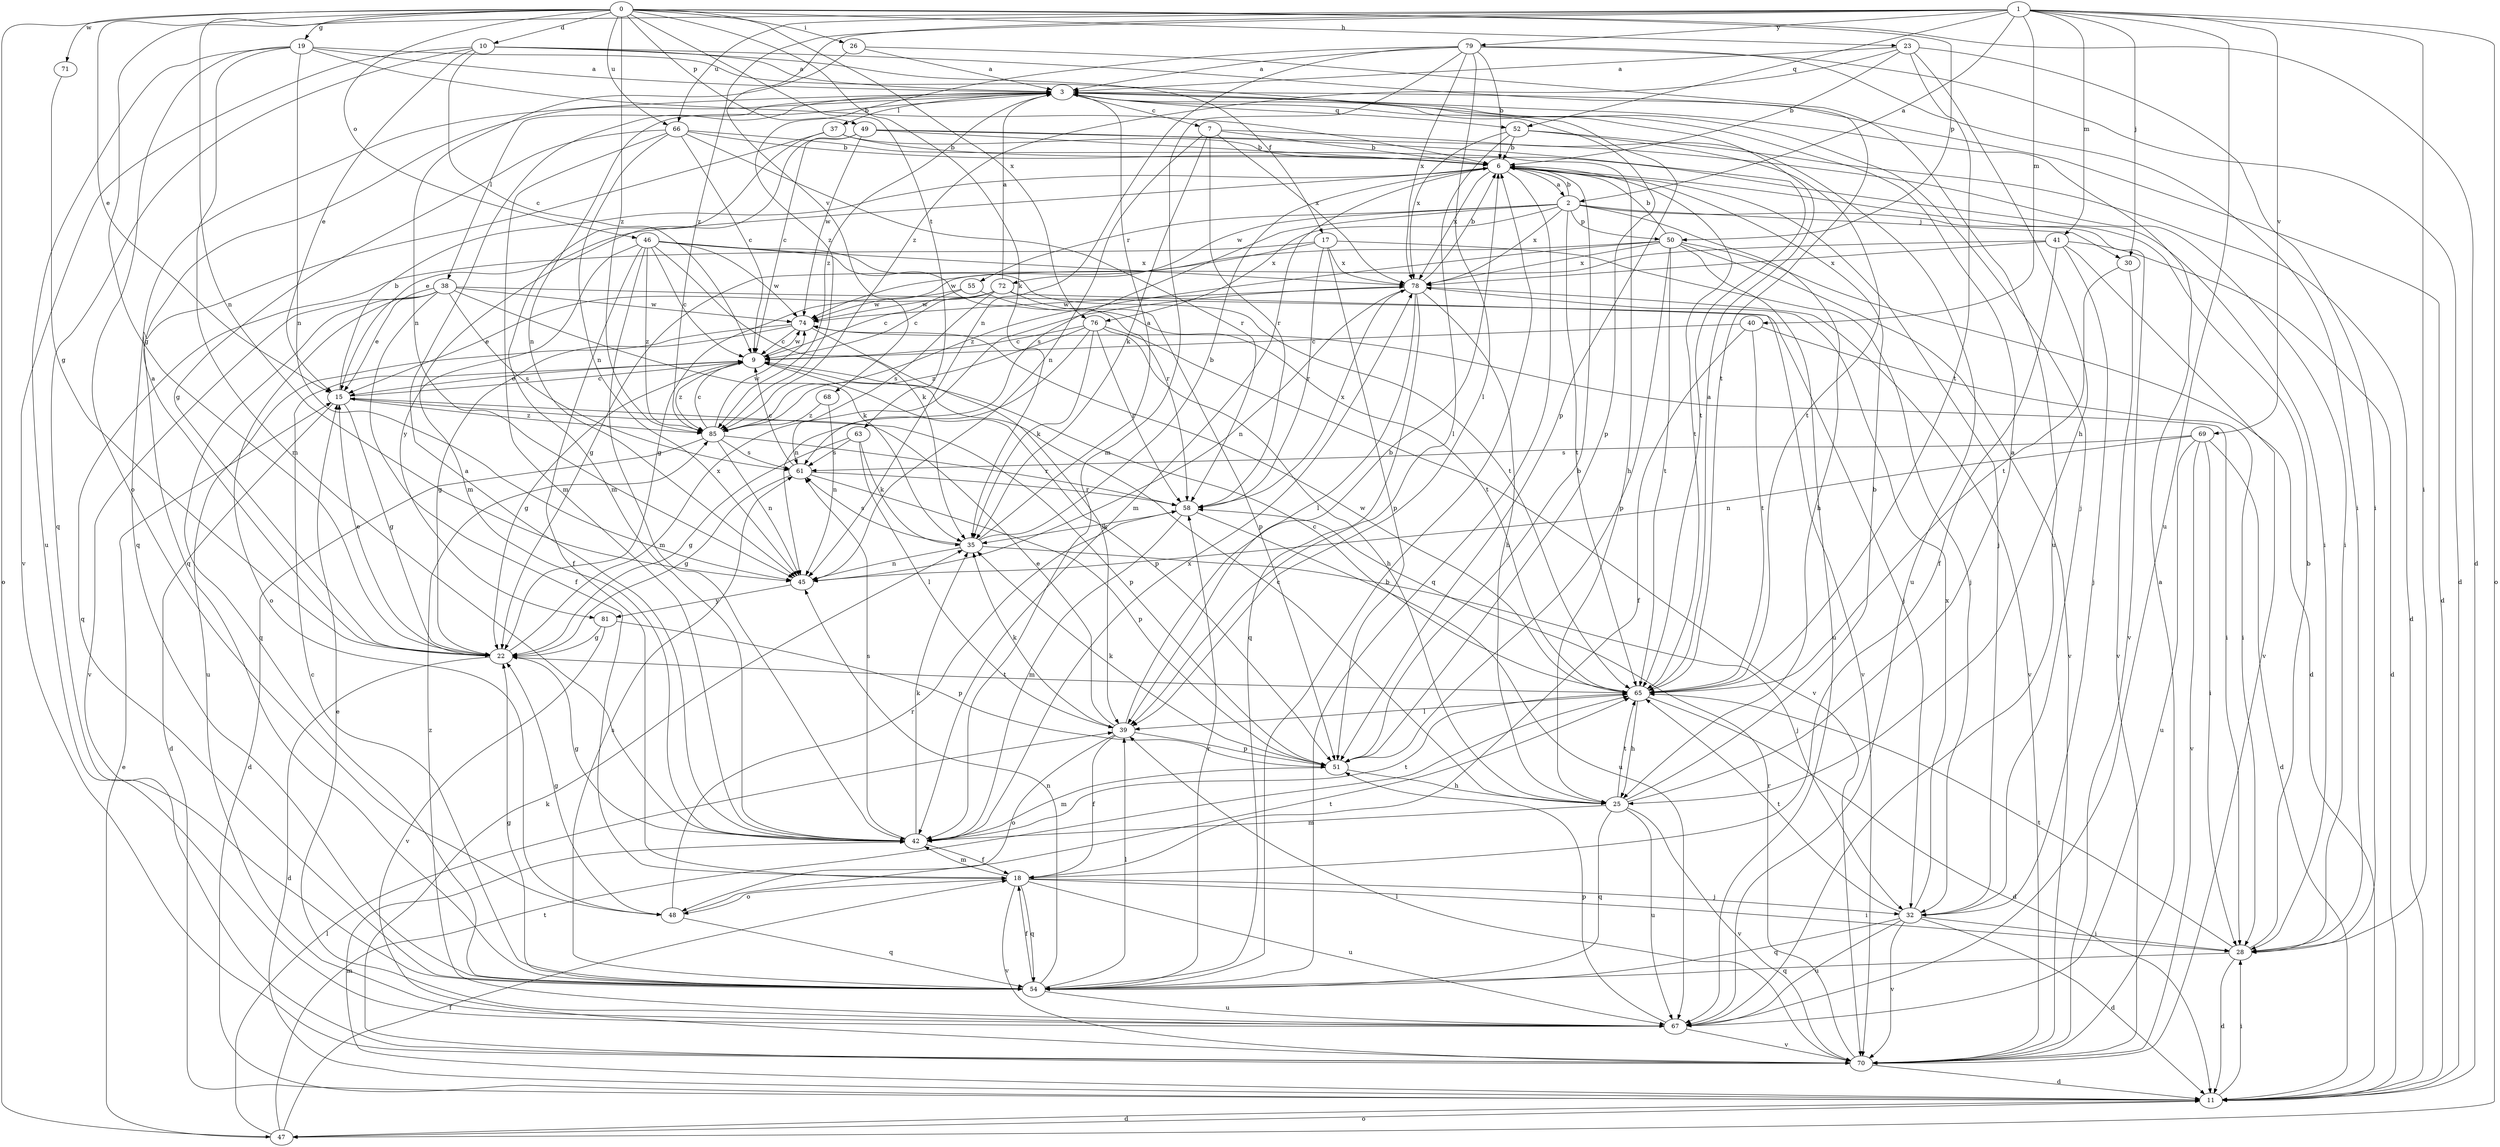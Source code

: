 strict digraph  {
0;
1;
2;
3;
6;
7;
9;
10;
11;
15;
17;
18;
19;
22;
23;
25;
26;
28;
30;
32;
35;
37;
38;
39;
40;
41;
42;
45;
46;
47;
48;
49;
50;
51;
52;
54;
55;
58;
61;
63;
65;
66;
67;
68;
69;
70;
71;
72;
74;
76;
78;
79;
81;
85;
0 -> 10  [label=d];
0 -> 11  [label=d];
0 -> 15  [label=e];
0 -> 19  [label=g];
0 -> 23  [label=h];
0 -> 26  [label=i];
0 -> 35  [label=k];
0 -> 45  [label=n];
0 -> 46  [label=o];
0 -> 47  [label=o];
0 -> 49  [label=p];
0 -> 50  [label=p];
0 -> 63  [label=t];
0 -> 66  [label=u];
0 -> 71  [label=w];
0 -> 76  [label=x];
0 -> 85  [label=z];
1 -> 2  [label=a];
1 -> 22  [label=g];
1 -> 28  [label=i];
1 -> 30  [label=j];
1 -> 40  [label=m];
1 -> 41  [label=m];
1 -> 47  [label=o];
1 -> 52  [label=q];
1 -> 66  [label=u];
1 -> 67  [label=u];
1 -> 68  [label=v];
1 -> 69  [label=v];
1 -> 79  [label=y];
1 -> 85  [label=z];
2 -> 6  [label=b];
2 -> 25  [label=h];
2 -> 30  [label=j];
2 -> 50  [label=p];
2 -> 55  [label=r];
2 -> 61  [label=s];
2 -> 65  [label=t];
2 -> 70  [label=v];
2 -> 72  [label=w];
2 -> 76  [label=x];
2 -> 78  [label=x];
3 -> 7  [label=c];
3 -> 11  [label=d];
3 -> 32  [label=j];
3 -> 37  [label=l];
3 -> 38  [label=l];
3 -> 45  [label=n];
3 -> 51  [label=p];
3 -> 52  [label=q];
3 -> 54  [label=q];
3 -> 85  [label=z];
6 -> 2  [label=a];
6 -> 15  [label=e];
6 -> 32  [label=j];
6 -> 42  [label=m];
6 -> 54  [label=q];
6 -> 65  [label=t];
6 -> 78  [label=x];
7 -> 6  [label=b];
7 -> 35  [label=k];
7 -> 45  [label=n];
7 -> 58  [label=r];
7 -> 67  [label=u];
7 -> 78  [label=x];
9 -> 15  [label=e];
9 -> 22  [label=g];
9 -> 51  [label=p];
9 -> 74  [label=w];
9 -> 85  [label=z];
10 -> 3  [label=a];
10 -> 9  [label=c];
10 -> 15  [label=e];
10 -> 17  [label=f];
10 -> 54  [label=q];
10 -> 65  [label=t];
10 -> 70  [label=v];
11 -> 28  [label=i];
11 -> 42  [label=m];
11 -> 47  [label=o];
15 -> 6  [label=b];
15 -> 9  [label=c];
15 -> 11  [label=d];
15 -> 22  [label=g];
15 -> 51  [label=p];
15 -> 85  [label=z];
17 -> 32  [label=j];
17 -> 51  [label=p];
17 -> 54  [label=q];
17 -> 58  [label=r];
17 -> 74  [label=w];
17 -> 78  [label=x];
18 -> 28  [label=i];
18 -> 32  [label=j];
18 -> 42  [label=m];
18 -> 48  [label=o];
18 -> 54  [label=q];
18 -> 67  [label=u];
18 -> 70  [label=v];
19 -> 3  [label=a];
19 -> 6  [label=b];
19 -> 42  [label=m];
19 -> 45  [label=n];
19 -> 48  [label=o];
19 -> 51  [label=p];
19 -> 67  [label=u];
22 -> 3  [label=a];
22 -> 11  [label=d];
22 -> 15  [label=e];
22 -> 65  [label=t];
22 -> 78  [label=x];
23 -> 3  [label=a];
23 -> 6  [label=b];
23 -> 25  [label=h];
23 -> 28  [label=i];
23 -> 65  [label=t];
23 -> 85  [label=z];
25 -> 3  [label=a];
25 -> 6  [label=b];
25 -> 9  [label=c];
25 -> 42  [label=m];
25 -> 54  [label=q];
25 -> 65  [label=t];
25 -> 67  [label=u];
25 -> 70  [label=v];
26 -> 3  [label=a];
26 -> 45  [label=n];
26 -> 67  [label=u];
28 -> 6  [label=b];
28 -> 11  [label=d];
28 -> 54  [label=q];
28 -> 65  [label=t];
30 -> 65  [label=t];
30 -> 70  [label=v];
32 -> 11  [label=d];
32 -> 28  [label=i];
32 -> 54  [label=q];
32 -> 65  [label=t];
32 -> 67  [label=u];
32 -> 70  [label=v];
32 -> 78  [label=x];
35 -> 3  [label=a];
35 -> 6  [label=b];
35 -> 32  [label=j];
35 -> 45  [label=n];
35 -> 61  [label=s];
37 -> 6  [label=b];
37 -> 28  [label=i];
37 -> 42  [label=m];
37 -> 54  [label=q];
38 -> 15  [label=e];
38 -> 18  [label=f];
38 -> 32  [label=j];
38 -> 35  [label=k];
38 -> 48  [label=o];
38 -> 54  [label=q];
38 -> 61  [label=s];
38 -> 70  [label=v];
38 -> 74  [label=w];
39 -> 6  [label=b];
39 -> 15  [label=e];
39 -> 18  [label=f];
39 -> 35  [label=k];
39 -> 48  [label=o];
39 -> 51  [label=p];
40 -> 9  [label=c];
40 -> 18  [label=f];
40 -> 28  [label=i];
40 -> 65  [label=t];
41 -> 11  [label=d];
41 -> 18  [label=f];
41 -> 22  [label=g];
41 -> 32  [label=j];
41 -> 70  [label=v];
41 -> 78  [label=x];
42 -> 3  [label=a];
42 -> 18  [label=f];
42 -> 22  [label=g];
42 -> 35  [label=k];
42 -> 61  [label=s];
42 -> 65  [label=t];
42 -> 78  [label=x];
45 -> 81  [label=y];
46 -> 9  [label=c];
46 -> 18  [label=f];
46 -> 35  [label=k];
46 -> 42  [label=m];
46 -> 58  [label=r];
46 -> 65  [label=t];
46 -> 74  [label=w];
46 -> 78  [label=x];
46 -> 81  [label=y];
46 -> 85  [label=z];
47 -> 11  [label=d];
47 -> 15  [label=e];
47 -> 18  [label=f];
47 -> 39  [label=l];
47 -> 65  [label=t];
48 -> 22  [label=g];
48 -> 54  [label=q];
48 -> 58  [label=r];
48 -> 65  [label=t];
49 -> 6  [label=b];
49 -> 9  [label=c];
49 -> 28  [label=i];
49 -> 42  [label=m];
49 -> 65  [label=t];
49 -> 74  [label=w];
50 -> 6  [label=b];
50 -> 11  [label=d];
50 -> 22  [label=g];
50 -> 51  [label=p];
50 -> 65  [label=t];
50 -> 67  [label=u];
50 -> 70  [label=v];
50 -> 78  [label=x];
50 -> 85  [label=z];
51 -> 6  [label=b];
51 -> 25  [label=h];
51 -> 35  [label=k];
51 -> 42  [label=m];
52 -> 6  [label=b];
52 -> 11  [label=d];
52 -> 39  [label=l];
52 -> 65  [label=t];
52 -> 78  [label=x];
54 -> 6  [label=b];
54 -> 9  [label=c];
54 -> 18  [label=f];
54 -> 22  [label=g];
54 -> 39  [label=l];
54 -> 45  [label=n];
54 -> 58  [label=r];
54 -> 61  [label=s];
54 -> 67  [label=u];
55 -> 9  [label=c];
55 -> 65  [label=t];
55 -> 74  [label=w];
58 -> 35  [label=k];
58 -> 42  [label=m];
58 -> 67  [label=u];
58 -> 78  [label=x];
61 -> 9  [label=c];
61 -> 22  [label=g];
61 -> 51  [label=p];
61 -> 58  [label=r];
63 -> 22  [label=g];
63 -> 35  [label=k];
63 -> 39  [label=l];
63 -> 61  [label=s];
65 -> 3  [label=a];
65 -> 9  [label=c];
65 -> 11  [label=d];
65 -> 25  [label=h];
65 -> 39  [label=l];
65 -> 74  [label=w];
66 -> 6  [label=b];
66 -> 9  [label=c];
66 -> 22  [label=g];
66 -> 25  [label=h];
66 -> 42  [label=m];
66 -> 45  [label=n];
66 -> 58  [label=r];
67 -> 15  [label=e];
67 -> 51  [label=p];
67 -> 70  [label=v];
67 -> 85  [label=z];
68 -> 45  [label=n];
68 -> 85  [label=z];
69 -> 11  [label=d];
69 -> 28  [label=i];
69 -> 45  [label=n];
69 -> 61  [label=s];
69 -> 67  [label=u];
69 -> 70  [label=v];
70 -> 3  [label=a];
70 -> 11  [label=d];
70 -> 35  [label=k];
70 -> 39  [label=l];
70 -> 58  [label=r];
71 -> 22  [label=g];
72 -> 3  [label=a];
72 -> 9  [label=c];
72 -> 15  [label=e];
72 -> 51  [label=p];
72 -> 61  [label=s];
72 -> 70  [label=v];
72 -> 74  [label=w];
74 -> 9  [label=c];
74 -> 22  [label=g];
74 -> 28  [label=i];
74 -> 39  [label=l];
74 -> 67  [label=u];
76 -> 9  [label=c];
76 -> 25  [label=h];
76 -> 35  [label=k];
76 -> 45  [label=n];
76 -> 58  [label=r];
76 -> 70  [label=v];
76 -> 85  [label=z];
78 -> 6  [label=b];
78 -> 25  [label=h];
78 -> 39  [label=l];
78 -> 45  [label=n];
78 -> 54  [label=q];
78 -> 70  [label=v];
78 -> 74  [label=w];
79 -> 3  [label=a];
79 -> 6  [label=b];
79 -> 11  [label=d];
79 -> 28  [label=i];
79 -> 39  [label=l];
79 -> 42  [label=m];
79 -> 45  [label=n];
79 -> 78  [label=x];
79 -> 85  [label=z];
81 -> 22  [label=g];
81 -> 51  [label=p];
81 -> 70  [label=v];
85 -> 9  [label=c];
85 -> 11  [label=d];
85 -> 45  [label=n];
85 -> 58  [label=r];
85 -> 61  [label=s];
85 -> 74  [label=w];
}
